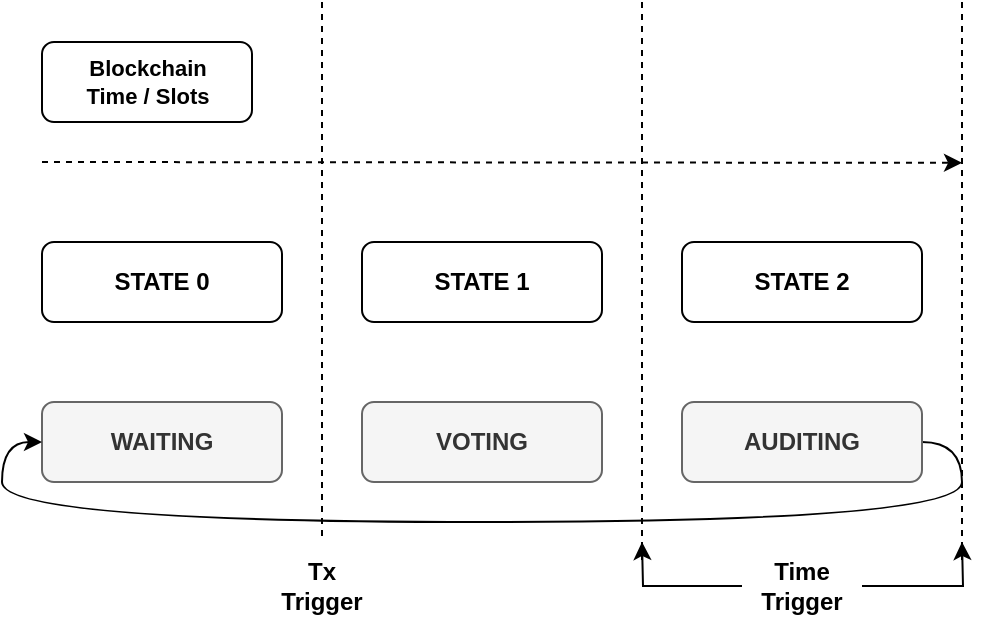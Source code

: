 <mxfile version="21.7.5" type="device">
  <diagram name="Page-1" id="s2vhKnBZrGIqaXIZNh1d">
    <mxGraphModel dx="1434" dy="798" grid="1" gridSize="10" guides="1" tooltips="1" connect="1" arrows="1" fold="1" page="1" pageScale="1" pageWidth="850" pageHeight="1100" math="0" shadow="0">
      <root>
        <mxCell id="0" />
        <mxCell id="1" parent="0" />
        <mxCell id="4e4jSEu4LUlDjVK4F76E-1" value="&lt;b&gt;STATE 0&lt;/b&gt;" style="rounded=1;whiteSpace=wrap;html=1;" parent="1" vertex="1">
          <mxGeometry x="80" y="240" width="120" height="40" as="geometry" />
        </mxCell>
        <mxCell id="4e4jSEu4LUlDjVK4F76E-2" value="&lt;b&gt;STATE 1&lt;/b&gt;" style="rounded=1;whiteSpace=wrap;html=1;" parent="1" vertex="1">
          <mxGeometry x="240" y="240" width="120" height="40" as="geometry" />
        </mxCell>
        <mxCell id="4e4jSEu4LUlDjVK4F76E-3" value="&lt;b&gt;STATE 2&lt;/b&gt;" style="rounded=1;whiteSpace=wrap;html=1;" parent="1" vertex="1">
          <mxGeometry x="400" y="240" width="120" height="40" as="geometry" />
        </mxCell>
        <mxCell id="4e4jSEu4LUlDjVK4F76E-4" value="WAITING" style="rounded=1;whiteSpace=wrap;html=1;fillColor=#f5f5f5;strokeColor=#666666;fontStyle=1;fontColor=#333333;" parent="1" vertex="1">
          <mxGeometry x="80" y="320" width="120" height="40" as="geometry" />
        </mxCell>
        <mxCell id="4e4jSEu4LUlDjVK4F76E-5" value="VOTING" style="rounded=1;whiteSpace=wrap;html=1;fillColor=#f5f5f5;strokeColor=#666666;fontStyle=1;fontColor=#333333;" parent="1" vertex="1">
          <mxGeometry x="240" y="320" width="120" height="40" as="geometry" />
        </mxCell>
        <mxCell id="4e4jSEu4LUlDjVK4F76E-12" style="edgeStyle=orthogonalEdgeStyle;orthogonalLoop=1;jettySize=auto;html=1;exitX=1;exitY=0.5;exitDx=0;exitDy=0;entryX=0;entryY=0.5;entryDx=0;entryDy=0;curved=1;" parent="1" source="4e4jSEu4LUlDjVK4F76E-6" target="4e4jSEu4LUlDjVK4F76E-4" edge="1">
          <mxGeometry relative="1" as="geometry">
            <Array as="points">
              <mxPoint x="540" y="340" />
              <mxPoint x="540" y="380" />
              <mxPoint x="60" y="380" />
              <mxPoint x="60" y="340" />
            </Array>
          </mxGeometry>
        </mxCell>
        <mxCell id="4e4jSEu4LUlDjVK4F76E-6" value="AUDITING" style="rounded=1;whiteSpace=wrap;html=1;fillColor=#f5f5f5;strokeColor=#666666;fontStyle=1;fontColor=#333333;" parent="1" vertex="1">
          <mxGeometry x="400" y="320" width="120" height="40" as="geometry" />
        </mxCell>
        <mxCell id="4e4jSEu4LUlDjVK4F76E-14" value="" style="endArrow=classic;html=1;dashed=1;" parent="1" edge="1">
          <mxGeometry width="50" height="50" relative="1" as="geometry">
            <mxPoint x="80" y="200" as="sourcePoint" />
            <mxPoint x="540" y="200.42" as="targetPoint" />
          </mxGeometry>
        </mxCell>
        <mxCell id="4e4jSEu4LUlDjVK4F76E-25" value="" style="rounded=1;whiteSpace=wrap;html=1;fillColor=none;" parent="1" vertex="1">
          <mxGeometry x="80" y="140" width="105" height="40" as="geometry" />
        </mxCell>
        <mxCell id="4e4jSEu4LUlDjVK4F76E-28" value="" style="shape=image;html=1;verticalAlign=top;verticalLabelPosition=bottom;labelBackgroundColor=#ffffff;imageAspect=0;aspect=fixed;image=https://cdn4.iconfinder.com/data/icons/user-interface-181/32/Clock-128.png" parent="1" vertex="1">
          <mxGeometry x="290" y="150" width="20" height="20" as="geometry" />
        </mxCell>
        <mxCell id="4e4jSEu4LUlDjVK4F76E-29" value="" style="shape=image;html=1;verticalAlign=top;verticalLabelPosition=bottom;labelBackgroundColor=#ffffff;imageAspect=0;aspect=fixed;image=https://cdn4.iconfinder.com/data/icons/user-interface-181/32/Clock-128.png" parent="1" vertex="1">
          <mxGeometry x="450" y="150" width="20" height="20" as="geometry" />
        </mxCell>
        <mxCell id="4e4jSEu4LUlDjVK4F76E-30" value="" style="endArrow=none;html=1;dashed=1;" parent="1" edge="1">
          <mxGeometry width="50" height="50" relative="1" as="geometry">
            <mxPoint x="220" y="120" as="sourcePoint" />
            <mxPoint x="220" y="390" as="targetPoint" />
          </mxGeometry>
        </mxCell>
        <mxCell id="4e4jSEu4LUlDjVK4F76E-31" value="" style="endArrow=none;html=1;dashed=1;" parent="1" edge="1">
          <mxGeometry width="50" height="50" relative="1" as="geometry">
            <mxPoint x="380" y="120" as="sourcePoint" />
            <mxPoint x="380" y="400" as="targetPoint" />
          </mxGeometry>
        </mxCell>
        <mxCell id="4e4jSEu4LUlDjVK4F76E-32" value="" style="endArrow=none;html=1;dashed=1;" parent="1" edge="1">
          <mxGeometry width="50" height="50" relative="1" as="geometry">
            <mxPoint x="540" y="120" as="sourcePoint" />
            <mxPoint x="540" y="400" as="targetPoint" />
          </mxGeometry>
        </mxCell>
        <mxCell id="4e4jSEu4LUlDjVK4F76E-33" value="&lt;b&gt;Tx&lt;br&gt;Trigger&lt;/b&gt;" style="text;html=1;strokeColor=none;fillColor=none;align=center;verticalAlign=middle;whiteSpace=wrap;rounded=0;" parent="1" vertex="1">
          <mxGeometry x="190" y="397" width="60" height="30" as="geometry" />
        </mxCell>
        <mxCell id="4e4jSEu4LUlDjVK4F76E-37" style="edgeStyle=orthogonalEdgeStyle;orthogonalLoop=1;jettySize=auto;html=1;exitX=1;exitY=0.5;exitDx=0;exitDy=0;rounded=0;" parent="1" source="4e4jSEu4LUlDjVK4F76E-34" edge="1">
          <mxGeometry relative="1" as="geometry">
            <mxPoint x="540" y="390" as="targetPoint" />
          </mxGeometry>
        </mxCell>
        <mxCell id="4e4jSEu4LUlDjVK4F76E-38" style="edgeStyle=orthogonalEdgeStyle;orthogonalLoop=1;jettySize=auto;html=1;exitX=0;exitY=0.5;exitDx=0;exitDy=0;rounded=0;" parent="1" source="4e4jSEu4LUlDjVK4F76E-34" edge="1">
          <mxGeometry relative="1" as="geometry">
            <mxPoint x="380" y="390" as="targetPoint" />
          </mxGeometry>
        </mxCell>
        <mxCell id="4e4jSEu4LUlDjVK4F76E-34" value="&lt;span&gt;Time&lt;br&gt;Trigger&lt;/span&gt;" style="text;html=1;strokeColor=none;fillColor=none;align=center;verticalAlign=middle;whiteSpace=wrap;rounded=0;fontStyle=1" parent="1" vertex="1">
          <mxGeometry x="430" y="392" width="60" height="40" as="geometry" />
        </mxCell>
        <mxCell id="4e4jSEu4LUlDjVK4F76E-41" value="&lt;b style=&quot;font-size: 11px;&quot;&gt;Blockchain Time / Slots&lt;/b&gt;" style="text;html=1;strokeColor=none;fillColor=none;align=center;verticalAlign=middle;whiteSpace=wrap;rounded=0;fontSize=11;" parent="1" vertex="1">
          <mxGeometry x="97.5" y="145" width="70" height="30" as="geometry" />
        </mxCell>
      </root>
    </mxGraphModel>
  </diagram>
</mxfile>
